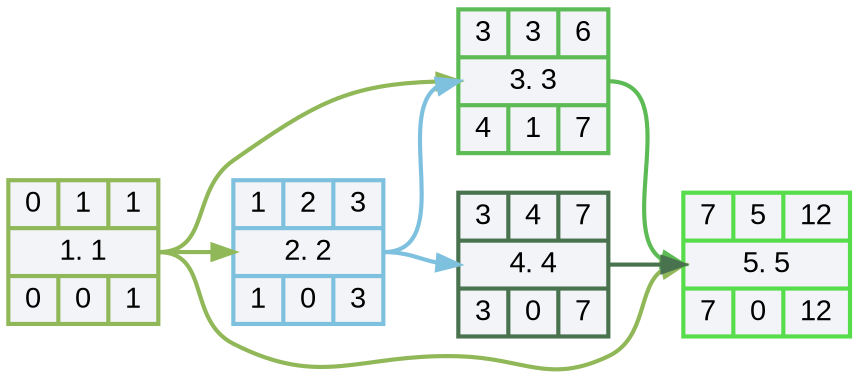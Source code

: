         digraph NetworkGraph
        {
           //graph [charset = "utf8"]
           rankdir = LR
           layout = dot
           splines = spline
           node [style = "filled, bold", fillcolor = "#f2f4f7", fontname = "Arial"]
           edge [penwidth = 2]
           v1 [fontname = "Arial",color = "#91b858", shape = record, label = "{ 0 | 1 | 1 } |  <mI1> 1. 1 | {0 | 0 | 1 }"]
   v2 [fontname = "Arial",color = "#7ec1df", shape = record, label = "{ 1 | 2 | 3 } |  <mI2> 2. 2 | {1 | 0 | 3 }"]
   v3 [fontname = "Arial",color = "#5cbb54", shape = record, label = "{ 3 | 3 | 6 } |  <mI3> 3. 3 | {4 | 1 | 7 }"]
   v4 [fontname = "Arial",color = "#49724f", shape = record, label = "{ 3 | 4 | 7 } |  <mI4> 4. 4 | {3 | 0 | 7 }"]
   v5 [fontname = "Arial",color = "#57dc4c", shape = record, label = "{ 7 | 5 | 12 } |  <mI5> 5. 5 | {7 | 0 | 12 }"]
   v1:<mI1> -> v2:<mI2> [color = "#91b858"]
   v1:<mI1> -> v3:<mI3> [color = "#91b858"]
   v2:<mI2> -> v3:<mI3> [color = "#7ec1df"]
   v2:<mI2> -> v4:<mI4> [color = "#7ec1df"]
   v1:<mI1> -> v5:<mI5> [color = "#91b858"]
   v3:<mI3> -> v5:<mI5> [color = "#5cbb54"]
   v4:<mI4> -> v5:<mI5> [color = "#49724f"]

}